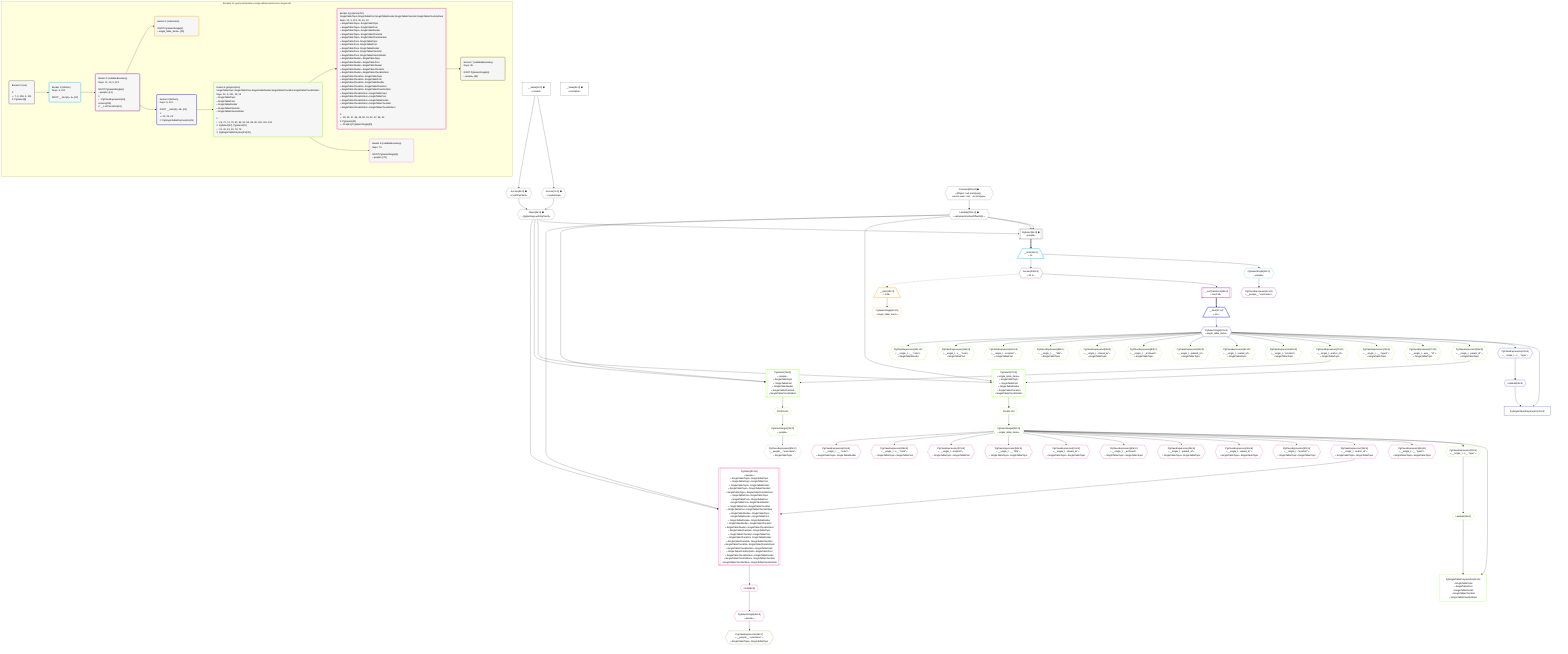%%{init: {'themeVariables': { 'fontSize': '12px'}}}%%
graph TD
    classDef path fill:#eee,stroke:#000,color:#000
    classDef plan fill:#fff,stroke-width:1px,color:#000
    classDef itemplan fill:#fff,stroke-width:2px,color:#000
    classDef unbatchedplan fill:#dff,stroke-width:1px,color:#000
    classDef sideeffectplan fill:#fcc,stroke-width:2px,color:#000
    classDef bucket fill:#f6f6f6,color:#000,stroke-width:2px,text-align:left


    %% plan dependencies
    PgSelect6[["PgSelect[6∈0] ➊<br />ᐸpeopleᐳ"]]:::plan
    Object9{{"Object[9∈0] ➊<br />ᐸ{pgSettings,withPgClient}ᐳ"}}:::plan
    Lambda221{{"Lambda[221∈0] ➊<br />ᐸcalculateLimitAndOffsetSQLᐳ"}}:::plan
    Object9 & Lambda221 & Lambda221 --> PgSelect6
    Access7{{"Access[7∈0] ➊<br />ᐸ2.pgSettingsᐳ"}}:::plan
    Access8{{"Access[8∈0] ➊<br />ᐸ2.withPgClientᐳ"}}:::plan
    Access7 & Access8 --> Object9
    __Value2["__Value[2∈0] ➊<br />ᐸcontextᐳ"]:::plan
    __Value2 --> Access7
    __Value2 --> Access8
    Constant255{{"Constant[255∈0] ➊<br />ᐸ[Object: null prototype] {   cursorLower: null,   cursorUppeᐳ"}}:::plan
    Constant255 --> Lambda221
    __Value4["__Value[4∈0] ➊<br />ᐸrootValueᐳ"]:::plan
    __Item10[/"__Item[10∈1]<br />ᐸ6ᐳ"\]:::itemplan
    PgSelect6 ==> __Item10
    PgSelectSingle11{{"PgSelectSingle[11∈1]<br />ᐸpeopleᐳ"}}:::plan
    __Item10 --> PgSelectSingle11
    PgClassExpression12{{"PgClassExpression[12∈2]<br />ᐸ__people__.”username”ᐳ"}}:::plan
    PgSelectSingle11 --> PgClassExpression12
    __ListTransform18[["__ListTransform[18∈2]<br />ᐸeach:14ᐳ"]]:::plan
    Access246{{"Access[246∈2]<br />ᐸ10.1ᐳ"}}:::plan
    Access246 --> __ListTransform18
    __Item10 --> Access246
    __Item19[/"__Item[19∈3]<br />ᐸ246ᐳ"\]:::itemplan
    Access246 -.-> __Item19
    PgSelectSingle20{{"PgSelectSingle[20∈3]<br />ᐸsingle_table_itemsᐳ"}}:::plan
    __Item19 --> PgSelectSingle20
    PgSingleTablePolymorphic25["PgSingleTablePolymorphic[25∈4]"]:::plan
    Lambda24{{"Lambda[24∈4]"}}:::plan
    PgSelectSingle22{{"PgSelectSingle[22∈4]<br />ᐸsingle_table_itemsᐳ"}}:::plan
    Lambda24 & PgSelectSingle22 --> PgSingleTablePolymorphic25
    __Item21[/"__Item[21∈4]<br />ᐸ18ᐳ"\]:::itemplan
    __ListTransform18 ==> __Item21
    __Item21 --> PgSelectSingle22
    PgClassExpression23{{"PgClassExpression[23∈4]<br />ᐸ__single_t...s__.”type”ᐳ"}}:::plan
    PgSelectSingle22 --> PgClassExpression23
    PgClassExpression23 --> Lambda24
    PgSelect27[["PgSelect[27∈5]<br />ᐸsingle_table_itemsᐳ<br />ᐳSingleTableTopic<br />ᐳSingleTablePost<br />ᐳSingleTableDivider<br />ᐳSingleTableChecklist<br />ᐳSingleTableChecklistItem"]]:::plan
    PgClassExpression26{{"PgClassExpression[26∈5]<br />ᐸ__single_t...parent_id”ᐳ<br />ᐳSingleTableTopic"}}:::plan
    Object9 & PgClassExpression26 & Lambda221 --> PgSelect27
    PgSelect76[["PgSelect[76∈5]<br />ᐸpeopleᐳ<br />ᐳSingleTableTopic<br />ᐳSingleTablePost<br />ᐳSingleTableDivider<br />ᐳSingleTableChecklist<br />ᐳSingleTableChecklistItem"]]:::plan
    PgClassExpression75{{"PgClassExpression[75∈5]<br />ᐸ__single_t...author_id”ᐳ<br />ᐳSingleTableTopic"}}:::plan
    Object9 & PgClassExpression75 & Lambda221 --> PgSelect76
    PgSingleTablePolymorphic35["PgSingleTablePolymorphic[35∈5]<br />ᐳSingleTableTopic<br />ᐳSingleTablePost<br />ᐳSingleTableDivider<br />ᐳSingleTableChecklist<br />ᐳSingleTableChecklistItem"]:::plan
    Lambda34{{"Lambda[34∈5]"}}:::plan
    PgSelectSingle32{{"PgSelectSingle[32∈5]<br />ᐸsingle_table_itemsᐳ"}}:::plan
    Lambda34 & PgSelectSingle32 --> PgSingleTablePolymorphic35
    PgSelectSingle22 --> PgClassExpression26
    First31{{"First[31∈5]"}}:::plan
    PgSelect27 --> First31
    First31 --> PgSelectSingle32
    PgClassExpression33{{"PgClassExpression[33∈5]<br />ᐸ__single_t...s__.”type”ᐳ"}}:::plan
    PgSelectSingle32 --> PgClassExpression33
    PgClassExpression33 --> Lambda34
    PgClassExpression72{{"PgClassExpression[72∈5]<br />ᐸ__single_t...ems__.”id”ᐳ<br />ᐳSingleTableTopic"}}:::plan
    PgSelectSingle22 --> PgClassExpression72
    PgClassExpression74{{"PgClassExpression[74∈5]<br />ᐸ__single_t...__.”type2”ᐳ<br />ᐳSingleTableTopic"}}:::plan
    PgSelectSingle22 --> PgClassExpression74
    PgSelectSingle22 --> PgClassExpression75
    First78{{"First[78∈5]"}}:::plan
    PgSelect76 --> First78
    PgSelectSingle79{{"PgSelectSingle[79∈5]<br />ᐸpeopleᐳ"}}:::plan
    First78 --> PgSelectSingle79
    PgClassExpression81{{"PgClassExpression[81∈5]<br />ᐸ__single_t...”position”ᐳ<br />ᐳSingleTableTopic"}}:::plan
    PgSelectSingle22 --> PgClassExpression81
    PgClassExpression82{{"PgClassExpression[82∈5]<br />ᐸ__single_t...reated_at”ᐳ<br />ᐳSingleTableTopic"}}:::plan
    PgSelectSingle22 --> PgClassExpression82
    PgClassExpression83{{"PgClassExpression[83∈5]<br />ᐸ__single_t...pdated_at”ᐳ<br />ᐳSingleTableTopic"}}:::plan
    PgSelectSingle22 --> PgClassExpression83
    PgClassExpression84{{"PgClassExpression[84∈5]<br />ᐸ__single_t..._archived”ᐳ<br />ᐳSingleTableTopic"}}:::plan
    PgSelectSingle22 --> PgClassExpression84
    PgClassExpression85{{"PgClassExpression[85∈5]<br />ᐸ__single_t...chived_at”ᐳ<br />ᐳSingleTableTopic"}}:::plan
    PgSelectSingle22 --> PgClassExpression85
    PgClassExpression86{{"PgClassExpression[86∈5]<br />ᐸ__single_t...__.”title”ᐳ<br />ᐳSingleTableTopic"}}:::plan
    PgSelectSingle22 --> PgClassExpression86
    PgClassExpression118{{"PgClassExpression[118∈5]<br />ᐸ__single_t...scription”ᐳ<br />ᐳSingleTablePost"}}:::plan
    PgSelectSingle22 --> PgClassExpression118
    PgClassExpression119{{"PgClassExpression[119∈5]<br />ᐸ__single_t...s__.”note”ᐳ<br />ᐳSingleTablePost"}}:::plan
    PgSelectSingle22 --> PgClassExpression119
    PgClassExpression151{{"PgClassExpression[151∈5]<br />ᐸ__single_t...__.”color”ᐳ<br />ᐳSingleTableDivider"}}:::plan
    PgSelectSingle22 --> PgClassExpression151
    PgSelect40[["PgSelect[40∈6]<br />ᐸpeopleᐳ<br />ᐳSingleTableTopicᐳSingleTableTopic<br />ᐳSingleTableTopicᐳSingleTablePost<br />ᐳSingleTableTopicᐳSingleTableDivider<br />ᐳSingleTableTopicᐳSingleTableChecklist<br />ᐳSingleTableTopicᐳSingleTableChecklistItem<br />ᐳSingleTablePostᐳSingleTableTopic<br />ᐳSingleTablePostᐳSingleTablePost<br />ᐳSingleTablePostᐳSingleTableDivider<br />ᐳSingleTablePostᐳSingleTableChecklist<br />ᐳSingleTablePostᐳSingleTableChecklistItem<br />ᐳSingleTableDividerᐳSingleTableTopic<br />ᐳSingleTableDividerᐳSingleTablePost<br />ᐳSingleTableDividerᐳSingleTableDivider<br />ᐳSingleTableDividerᐳSingleTableChecklist<br />ᐳSingleTableDividerᐳSingleTableChecklistItem<br />ᐳSingleTableChecklistᐳSingleTableTopic<br />ᐳSingleTableChecklistᐳSingleTablePost<br />ᐳSingleTableChecklistᐳSingleTableDivider<br />ᐳSingleTableChecklistᐳSingleTableChecklist<br />ᐳSingleTableChecklistᐳSingleTableChecklistItem<br />ᐳSingleTableChecklistItemᐳSingleTableTopic<br />ᐳSingleTableChecklistItemᐳSingleTablePost<br />ᐳSingleTableChecklistItemᐳSingleTableDivider<br />ᐳSingleTableChecklistItemᐳSingleTableChecklist<br />ᐳSingleTableChecklistItemᐳSingleTableChecklistItem"]]:::plan
    PgClassExpression39{{"PgClassExpression[39∈6]<br />ᐸ__single_t...author_id”ᐳ<br />ᐳSingleTableTopicᐳSingleTableTopic"}}:::plan
    Object9 & PgClassExpression39 & Lambda221 --> PgSelect40
    PgClassExpression38{{"PgClassExpression[38∈6]<br />ᐸ__single_t...__.”type2”ᐳ<br />ᐳSingleTableTopicᐳSingleTableTopic"}}:::plan
    PgSelectSingle32 --> PgClassExpression38
    PgSelectSingle32 --> PgClassExpression39
    First44{{"First[44∈6]"}}:::plan
    PgSelect40 --> First44
    PgSelectSingle45{{"PgSelectSingle[45∈6]<br />ᐸpeopleᐳ"}}:::plan
    First44 --> PgSelectSingle45
    PgClassExpression47{{"PgClassExpression[47∈6]<br />ᐸ__single_t...”position”ᐳ<br />ᐳSingleTableTopicᐳSingleTableTopic"}}:::plan
    PgSelectSingle32 --> PgClassExpression47
    PgClassExpression48{{"PgClassExpression[48∈6]<br />ᐸ__single_t...reated_at”ᐳ<br />ᐳSingleTableTopicᐳSingleTableTopic"}}:::plan
    PgSelectSingle32 --> PgClassExpression48
    PgClassExpression49{{"PgClassExpression[49∈6]<br />ᐸ__single_t...pdated_at”ᐳ<br />ᐳSingleTableTopicᐳSingleTableTopic"}}:::plan
    PgSelectSingle32 --> PgClassExpression49
    PgClassExpression50{{"PgClassExpression[50∈6]<br />ᐸ__single_t..._archived”ᐳ<br />ᐳSingleTableTopicᐳSingleTableTopic"}}:::plan
    PgSelectSingle32 --> PgClassExpression50
    PgClassExpression51{{"PgClassExpression[51∈6]<br />ᐸ__single_t...chived_at”ᐳ<br />ᐳSingleTableTopicᐳSingleTableTopic"}}:::plan
    PgSelectSingle32 --> PgClassExpression51
    PgClassExpression52{{"PgClassExpression[52∈6]<br />ᐸ__single_t...__.”title”ᐳ<br />ᐳSingleTableTopicᐳSingleTableTopic"}}:::plan
    PgSelectSingle32 --> PgClassExpression52
    PgClassExpression57{{"PgClassExpression[57∈6]<br />ᐸ__single_t...scription”ᐳ<br />ᐳSingleTableTopicᐳSingleTablePost"}}:::plan
    PgSelectSingle32 --> PgClassExpression57
    PgClassExpression58{{"PgClassExpression[58∈6]<br />ᐸ__single_t...s__.”note”ᐳ<br />ᐳSingleTableTopicᐳSingleTablePost"}}:::plan
    PgSelectSingle32 --> PgClassExpression58
    PgClassExpression63{{"PgClassExpression[63∈6]<br />ᐸ__single_t...__.”color”ᐳ<br />ᐳSingleTableTopicᐳSingleTableDivider"}}:::plan
    PgSelectSingle32 --> PgClassExpression63
    PgClassExpression46{{"PgClassExpression[46∈7]<br />ᐸ__people__.”username”ᐳ<br />ᐳSingleTableTopicᐳSingleTableTopic"}}:::plan
    PgSelectSingle45 --> PgClassExpression46
    PgClassExpression80{{"PgClassExpression[80∈8]<br />ᐸ__people__.”username”ᐳ<br />ᐳSingleTableTopic"}}:::plan
    PgSelectSingle79 --> PgClassExpression80

    %% define steps

    subgraph "Buckets for queries/interfaces-single-table/nested-more-fragments"
    Bucket0("Bucket 0 (root)<br /><br />1: <br />ᐳ: 7, 8, 255, 9, 221<br />2: PgSelect[6]"):::bucket
    classDef bucket0 stroke:#696969
    class Bucket0,__Value2,__Value4,PgSelect6,Access7,Access8,Object9,Lambda221,Constant255 bucket0
    Bucket1("Bucket 1 (listItem)<br />Deps: 9, 221<br /><br />ROOT __Item{1}ᐸ6ᐳ[10]"):::bucket
    classDef bucket1 stroke:#00bfff
    class Bucket1,__Item10,PgSelectSingle11 bucket1
    Bucket2("Bucket 2 (nullableBoundary)<br />Deps: 11, 10, 9, 221<br /><br />ROOT PgSelectSingle{1}ᐸpeopleᐳ[11]<br />1: <br />ᐳ: PgClassExpression[12], Access[246]<br />2: __ListTransform[18]"):::bucket
    classDef bucket2 stroke:#7f007f
    class Bucket2,PgClassExpression12,__ListTransform18,Access246 bucket2
    Bucket3("Bucket 3 (subroutine)<br /><br />ROOT PgSelectSingle{3}ᐸsingle_table_itemsᐳ[20]"):::bucket
    classDef bucket3 stroke:#ffa500
    class Bucket3,__Item19,PgSelectSingle20 bucket3
    Bucket4("Bucket 4 (listItem)<br />Deps: 9, 221<br /><br />ROOT __Item{4}ᐸ18ᐳ[21]<br />1: <br />ᐳ: 22, 23, 24<br />2: PgSingleTablePolymorphic[25]"):::bucket
    classDef bucket4 stroke:#0000ff
    class Bucket4,__Item21,PgSelectSingle22,PgClassExpression23,Lambda24,PgSingleTablePolymorphic25 bucket4
    Bucket5("Bucket 5 (polymorphic)<br />SingleTableTopic,SingleTablePost,SingleTableDivider,SingleTableChecklist,SingleTableChecklistItem<br />Deps: 22, 9, 221, 25, 23<br />ᐳSingleTableTopic<br />ᐳSingleTablePost<br />ᐳSingleTableDivider<br />ᐳSingleTableChecklist<br />ᐳSingleTableChecklistItem<br /><br />1: <br />ᐳ: 26, 72, 74, 75, 81, 82, 83, 84, 85, 86, 118, 119, 151<br />2: PgSelect[27], PgSelect[76]<br />ᐳ: 31, 32, 33, 34, 78, 79<br />3: PgSingleTablePolymorphic[35]"):::bucket
    classDef bucket5 stroke:#7fff00
    class Bucket5,PgClassExpression26,PgSelect27,First31,PgSelectSingle32,PgClassExpression33,Lambda34,PgSingleTablePolymorphic35,PgClassExpression72,PgClassExpression74,PgClassExpression75,PgSelect76,First78,PgSelectSingle79,PgClassExpression81,PgClassExpression82,PgClassExpression83,PgClassExpression84,PgClassExpression85,PgClassExpression86,PgClassExpression118,PgClassExpression119,PgClassExpression151 bucket5
    Bucket6("Bucket 6 (polymorphic)<br />SingleTableTopic,SingleTablePost,SingleTableDivider,SingleTableChecklist,SingleTableChecklistItem<br />Deps: 32, 9, 221, 35, 26, 33<br />ᐳSingleTableTopicᐳSingleTableTopic<br />ᐳSingleTableTopicᐳSingleTablePost<br />ᐳSingleTableTopicᐳSingleTableDivider<br />ᐳSingleTableTopicᐳSingleTableChecklist<br />ᐳSingleTableTopicᐳSingleTableChecklistItem<br />ᐳSingleTablePostᐳSingleTableTopic<br />ᐳSingleTablePostᐳSingleTablePost<br />ᐳSingleTablePostᐳSingleTableDivider<br />ᐳSingleTablePostᐳSingleTableChecklist<br />ᐳSingleTablePostᐳSingleTableChecklistItem<br />ᐳSingleTableDividerᐳSingleTableTopic<br />ᐳSingleTableDividerᐳSingleTablePost<br />ᐳSingleTableDividerᐳSingleTableDivider<br />ᐳSingleTableDividerᐳSingleTableChecklist<br />ᐳSingleTableDividerᐳSingleTableChecklistItem<br />ᐳSingleTableChecklistᐳSingleTableTopic<br />ᐳSingleTableChecklistᐳSingleTablePost<br />ᐳSingleTableChecklistᐳSingleTableDivider<br />ᐳSingleTableChecklistᐳSingleTableChecklist<br />ᐳSingleTableChecklistᐳSingleTableChecklistItem<br />ᐳSingleTableChecklistItemᐳSingleTableTopic<br />ᐳSingleTableChecklistItemᐳSingleTablePost<br />ᐳSingleTableChecklistItemᐳSingleTableDivider<br />ᐳSingleTableChecklistItemᐳSingleTableChecklist<br />ᐳSingleTableChecklistItemᐳSingleTableChecklistItem<br /><br />1: <br />ᐳ: 38, 39, 47, 48, 49, 50, 51, 52, 57, 58, 63<br />2: PgSelect[40]<br />ᐳ: First[44], PgSelectSingle[45]"):::bucket
    classDef bucket6 stroke:#ff1493
    class Bucket6,PgClassExpression38,PgClassExpression39,PgSelect40,First44,PgSelectSingle45,PgClassExpression47,PgClassExpression48,PgClassExpression49,PgClassExpression50,PgClassExpression51,PgClassExpression52,PgClassExpression57,PgClassExpression58,PgClassExpression63 bucket6
    Bucket7("Bucket 7 (nullableBoundary)<br />Deps: 45<br /><br />ROOT PgSelectSingle{6}ᐸpeopleᐳ[45]"):::bucket
    classDef bucket7 stroke:#808000
    class Bucket7,PgClassExpression46 bucket7
    Bucket8("Bucket 8 (nullableBoundary)<br />Deps: 79<br /><br />ROOT PgSelectSingle{5}ᐸpeopleᐳ[79]"):::bucket
    classDef bucket8 stroke:#dda0dd
    class Bucket8,PgClassExpression80 bucket8
    Bucket0 --> Bucket1
    Bucket1 --> Bucket2
    Bucket2 --> Bucket3 & Bucket4
    Bucket4 --> Bucket5
    Bucket5 --> Bucket6 & Bucket8
    Bucket6 --> Bucket7
    end